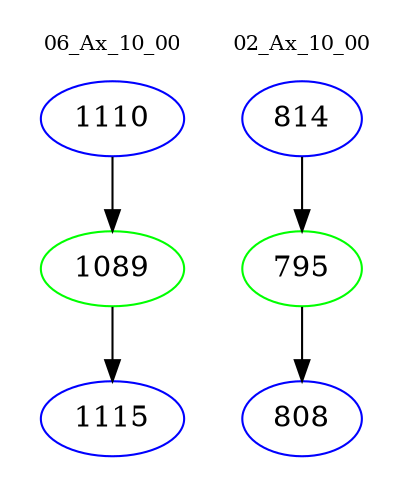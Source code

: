 digraph{
subgraph cluster_0 {
color = white
label = "06_Ax_10_00";
fontsize=10;
T0_1110 [label="1110", color="blue"]
T0_1110 -> T0_1089 [color="black"]
T0_1089 [label="1089", color="green"]
T0_1089 -> T0_1115 [color="black"]
T0_1115 [label="1115", color="blue"]
}
subgraph cluster_1 {
color = white
label = "02_Ax_10_00";
fontsize=10;
T1_814 [label="814", color="blue"]
T1_814 -> T1_795 [color="black"]
T1_795 [label="795", color="green"]
T1_795 -> T1_808 [color="black"]
T1_808 [label="808", color="blue"]
}
}
